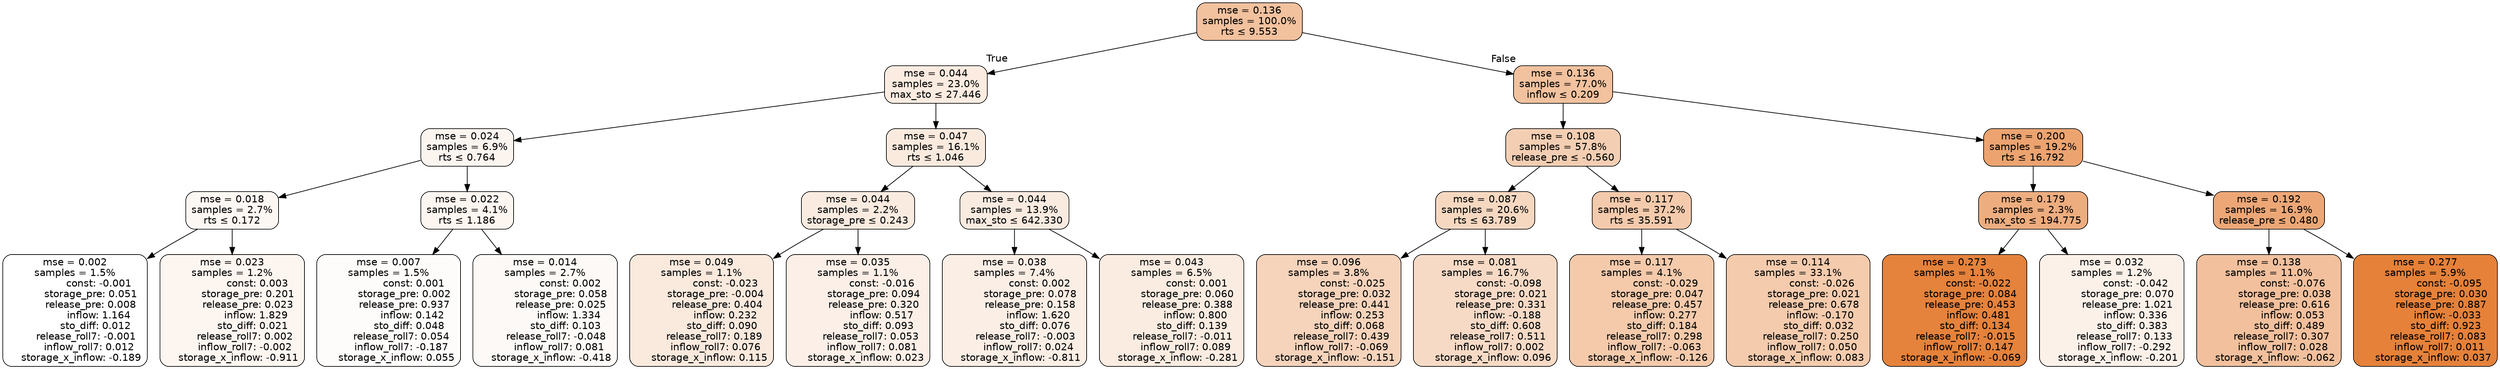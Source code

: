 digraph tree {
bgcolor="transparent"
node [shape=rectangle, style="filled, rounded", color="black", fontname=helvetica] ;
edge [fontname=helvetica] ;
	"0" [label="mse = 0.136
samples = 100.0%
rts &le; 9.553", fillcolor="#f2c19e"]
	"1" [label="mse = 0.044
samples = 23.0%
max_sto &le; 27.446", fillcolor="#fbebe0"]
	"2" [label="mse = 0.024
samples = 6.9%
rts &le; 0.764", fillcolor="#fcf4ef"]
	"3" [label="mse = 0.018
samples = 2.7%
rts &le; 0.172", fillcolor="#fdf7f3"]
	"4" [label="mse = 0.002
samples = 1.5%
               const: -0.001
          storage_pre: 0.051
          release_pre: 0.008
               inflow: 1.164
             sto_diff: 0.012
       release_roll7: -0.001
         inflow_roll7: 0.012
    storage_x_inflow: -0.189", fillcolor="#ffffff"]
	"5" [label="mse = 0.023
samples = 1.2%
                const: 0.003
          storage_pre: 0.201
          release_pre: 0.023
               inflow: 1.829
             sto_diff: 0.021
        release_roll7: 0.002
        inflow_roll7: -0.002
    storage_x_inflow: -0.911", fillcolor="#fdf5f0"]
	"6" [label="mse = 0.022
samples = 4.1%
rts &le; 1.186", fillcolor="#fdf5f0"]
	"7" [label="mse = 0.007
samples = 1.5%
                const: 0.001
          storage_pre: 0.002
          release_pre: 0.937
               inflow: 0.142
             sto_diff: 0.048
        release_roll7: 0.054
        inflow_roll7: -0.187
     storage_x_inflow: 0.055", fillcolor="#fefcfb"]
	"8" [label="mse = 0.014
samples = 2.7%
                const: 0.002
          storage_pre: 0.058
          release_pre: 0.025
               inflow: 1.334
             sto_diff: 0.103
       release_roll7: -0.048
         inflow_roll7: 0.081
    storage_x_inflow: -0.418", fillcolor="#fdf9f6"]
	"9" [label="mse = 0.047
samples = 16.1%
rts &le; 1.046", fillcolor="#faeade"]
	"10" [label="mse = 0.044
samples = 2.2%
storage_pre &le; 0.243", fillcolor="#faebe0"]
	"11" [label="mse = 0.049
samples = 1.1%
               const: -0.023
         storage_pre: -0.004
          release_pre: 0.404
               inflow: 0.232
             sto_diff: 0.090
        release_roll7: 0.189
         inflow_roll7: 0.076
     storage_x_inflow: 0.115", fillcolor="#fae9dd"]
	"12" [label="mse = 0.035
samples = 1.1%
               const: -0.016
          storage_pre: 0.094
          release_pre: 0.320
               inflow: 0.517
             sto_diff: 0.093
        release_roll7: 0.053
         inflow_roll7: 0.081
     storage_x_inflow: 0.023", fillcolor="#fbefe7"]
	"13" [label="mse = 0.044
samples = 13.9%
max_sto &le; 642.330", fillcolor="#faebe0"]
	"14" [label="mse = 0.038
samples = 7.4%
                const: 0.002
          storage_pre: 0.078
          release_pre: 0.158
               inflow: 1.620
             sto_diff: 0.076
       release_roll7: -0.003
         inflow_roll7: 0.024
    storage_x_inflow: -0.811", fillcolor="#fbeee5"]
	"15" [label="mse = 0.043
samples = 6.5%
                const: 0.001
          storage_pre: 0.060
          release_pre: 0.388
               inflow: 0.800
             sto_diff: 0.139
       release_roll7: -0.011
         inflow_roll7: 0.089
    storage_x_inflow: -0.281", fillcolor="#fbece1"]
	"16" [label="mse = 0.136
samples = 77.0%
inflow &le; 0.209", fillcolor="#f2c19e"]
	"17" [label="mse = 0.108
samples = 57.8%
release_pre &le; -0.560", fillcolor="#f4ceb2"]
	"18" [label="mse = 0.087
samples = 20.6%
rts &le; 63.789", fillcolor="#f6d8c1"]
	"19" [label="mse = 0.096
samples = 3.8%
               const: -0.025
          storage_pre: 0.032
          release_pre: 0.441
               inflow: 0.253
             sto_diff: 0.068
        release_roll7: 0.439
        inflow_roll7: -0.069
    storage_x_inflow: -0.151", fillcolor="#f6d3bb"]
	"20" [label="mse = 0.081
samples = 16.7%
               const: -0.098
          storage_pre: 0.021
          release_pre: 0.331
              inflow: -0.188
             sto_diff: 0.608
        release_roll7: 0.511
         inflow_roll7: 0.002
     storage_x_inflow: 0.096", fillcolor="#f7dac6"]
	"21" [label="mse = 0.117
samples = 37.2%
rts &le; 35.591", fillcolor="#f4caac"]
	"22" [label="mse = 0.117
samples = 4.1%
               const: -0.029
          storage_pre: 0.047
          release_pre: 0.457
               inflow: 0.277
             sto_diff: 0.184
        release_roll7: 0.298
        inflow_roll7: -0.063
    storage_x_inflow: -0.126", fillcolor="#f4caab"]
	"23" [label="mse = 0.114
samples = 33.1%
               const: -0.026
          storage_pre: 0.021
          release_pre: 0.678
              inflow: -0.170
             sto_diff: 0.032
        release_roll7: 0.250
         inflow_roll7: 0.050
     storage_x_inflow: 0.083", fillcolor="#f4cbad"]
	"24" [label="mse = 0.200
samples = 19.2%
rts &le; 16.792", fillcolor="#eca36f"]
	"25" [label="mse = 0.179
samples = 2.3%
max_sto &le; 194.775", fillcolor="#eead7f"]
	"26" [label="mse = 0.273
samples = 1.1%
               const: -0.022
          storage_pre: 0.084
          release_pre: 0.453
               inflow: 0.481
             sto_diff: 0.134
       release_roll7: -0.015
         inflow_roll7: 0.147
    storage_x_inflow: -0.069", fillcolor="#e5823b"]
	"27" [label="mse = 0.032
samples = 1.2%
               const: -0.042
          storage_pre: 0.070
          release_pre: 1.021
               inflow: 0.336
             sto_diff: 0.383
        release_roll7: 0.133
        inflow_roll7: -0.292
    storage_x_inflow: -0.201", fillcolor="#fcf1e9"]
	"28" [label="mse = 0.192
samples = 16.9%
release_pre &le; 0.480", fillcolor="#eda776"]
	"29" [label="mse = 0.138
samples = 11.0%
               const: -0.076
          storage_pre: 0.038
          release_pre: 0.616
               inflow: 0.053
             sto_diff: 0.489
        release_roll7: 0.307
         inflow_roll7: 0.028
    storage_x_inflow: -0.062", fillcolor="#f2c09d"]
	"30" [label="mse = 0.277
samples = 5.9%
               const: -0.095
          storage_pre: 0.030
          release_pre: 0.887
              inflow: -0.033
             sto_diff: 0.923
        release_roll7: 0.083
         inflow_roll7: 0.011
     storage_x_inflow: 0.037", fillcolor="#e58139"]

	"0" -> "1" [labeldistance=2.5, labelangle=45, headlabel="True"]
	"1" -> "2"
	"2" -> "3"
	"3" -> "4"
	"3" -> "5"
	"2" -> "6"
	"6" -> "7"
	"6" -> "8"
	"1" -> "9"
	"9" -> "10"
	"10" -> "11"
	"10" -> "12"
	"9" -> "13"
	"13" -> "14"
	"13" -> "15"
	"0" -> "16" [labeldistance=2.5, labelangle=-45, headlabel="False"]
	"16" -> "17"
	"17" -> "18"
	"18" -> "19"
	"18" -> "20"
	"17" -> "21"
	"21" -> "22"
	"21" -> "23"
	"16" -> "24"
	"24" -> "25"
	"25" -> "26"
	"25" -> "27"
	"24" -> "28"
	"28" -> "29"
	"28" -> "30"
}